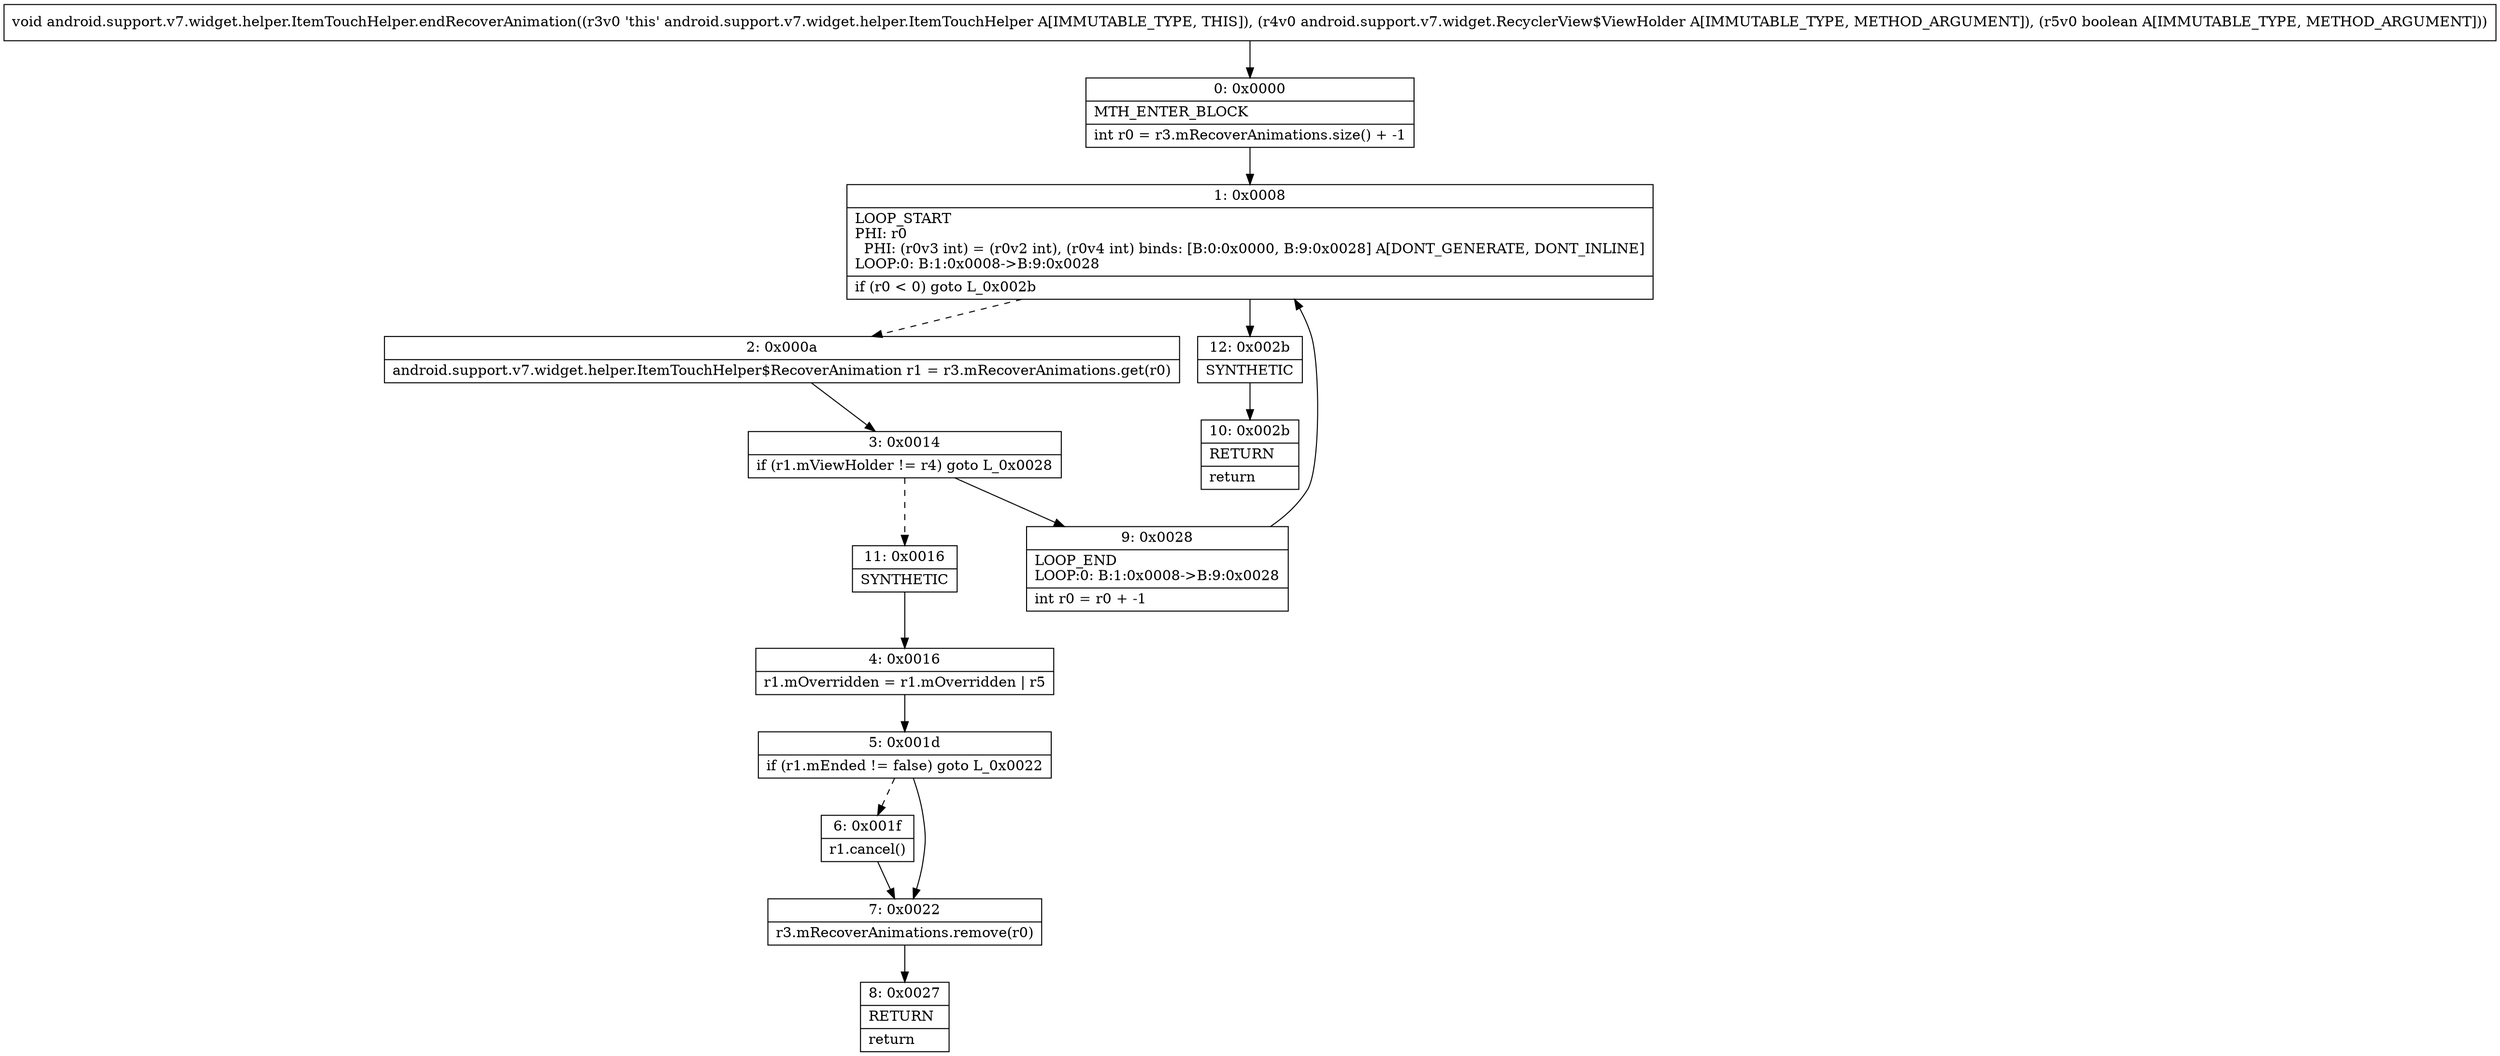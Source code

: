digraph "CFG forandroid.support.v7.widget.helper.ItemTouchHelper.endRecoverAnimation(Landroid\/support\/v7\/widget\/RecyclerView$ViewHolder;Z)V" {
Node_0 [shape=record,label="{0\:\ 0x0000|MTH_ENTER_BLOCK\l|int r0 = r3.mRecoverAnimations.size() + \-1\l}"];
Node_1 [shape=record,label="{1\:\ 0x0008|LOOP_START\lPHI: r0 \l  PHI: (r0v3 int) = (r0v2 int), (r0v4 int) binds: [B:0:0x0000, B:9:0x0028] A[DONT_GENERATE, DONT_INLINE]\lLOOP:0: B:1:0x0008\-\>B:9:0x0028\l|if (r0 \< 0) goto L_0x002b\l}"];
Node_2 [shape=record,label="{2\:\ 0x000a|android.support.v7.widget.helper.ItemTouchHelper$RecoverAnimation r1 = r3.mRecoverAnimations.get(r0)\l}"];
Node_3 [shape=record,label="{3\:\ 0x0014|if (r1.mViewHolder != r4) goto L_0x0028\l}"];
Node_4 [shape=record,label="{4\:\ 0x0016|r1.mOverridden = r1.mOverridden \| r5\l}"];
Node_5 [shape=record,label="{5\:\ 0x001d|if (r1.mEnded != false) goto L_0x0022\l}"];
Node_6 [shape=record,label="{6\:\ 0x001f|r1.cancel()\l}"];
Node_7 [shape=record,label="{7\:\ 0x0022|r3.mRecoverAnimations.remove(r0)\l}"];
Node_8 [shape=record,label="{8\:\ 0x0027|RETURN\l|return\l}"];
Node_9 [shape=record,label="{9\:\ 0x0028|LOOP_END\lLOOP:0: B:1:0x0008\-\>B:9:0x0028\l|int r0 = r0 + \-1\l}"];
Node_10 [shape=record,label="{10\:\ 0x002b|RETURN\l|return\l}"];
Node_11 [shape=record,label="{11\:\ 0x0016|SYNTHETIC\l}"];
Node_12 [shape=record,label="{12\:\ 0x002b|SYNTHETIC\l}"];
MethodNode[shape=record,label="{void android.support.v7.widget.helper.ItemTouchHelper.endRecoverAnimation((r3v0 'this' android.support.v7.widget.helper.ItemTouchHelper A[IMMUTABLE_TYPE, THIS]), (r4v0 android.support.v7.widget.RecyclerView$ViewHolder A[IMMUTABLE_TYPE, METHOD_ARGUMENT]), (r5v0 boolean A[IMMUTABLE_TYPE, METHOD_ARGUMENT])) }"];
MethodNode -> Node_0;
Node_0 -> Node_1;
Node_1 -> Node_2[style=dashed];
Node_1 -> Node_12;
Node_2 -> Node_3;
Node_3 -> Node_9;
Node_3 -> Node_11[style=dashed];
Node_4 -> Node_5;
Node_5 -> Node_6[style=dashed];
Node_5 -> Node_7;
Node_6 -> Node_7;
Node_7 -> Node_8;
Node_9 -> Node_1;
Node_11 -> Node_4;
Node_12 -> Node_10;
}

